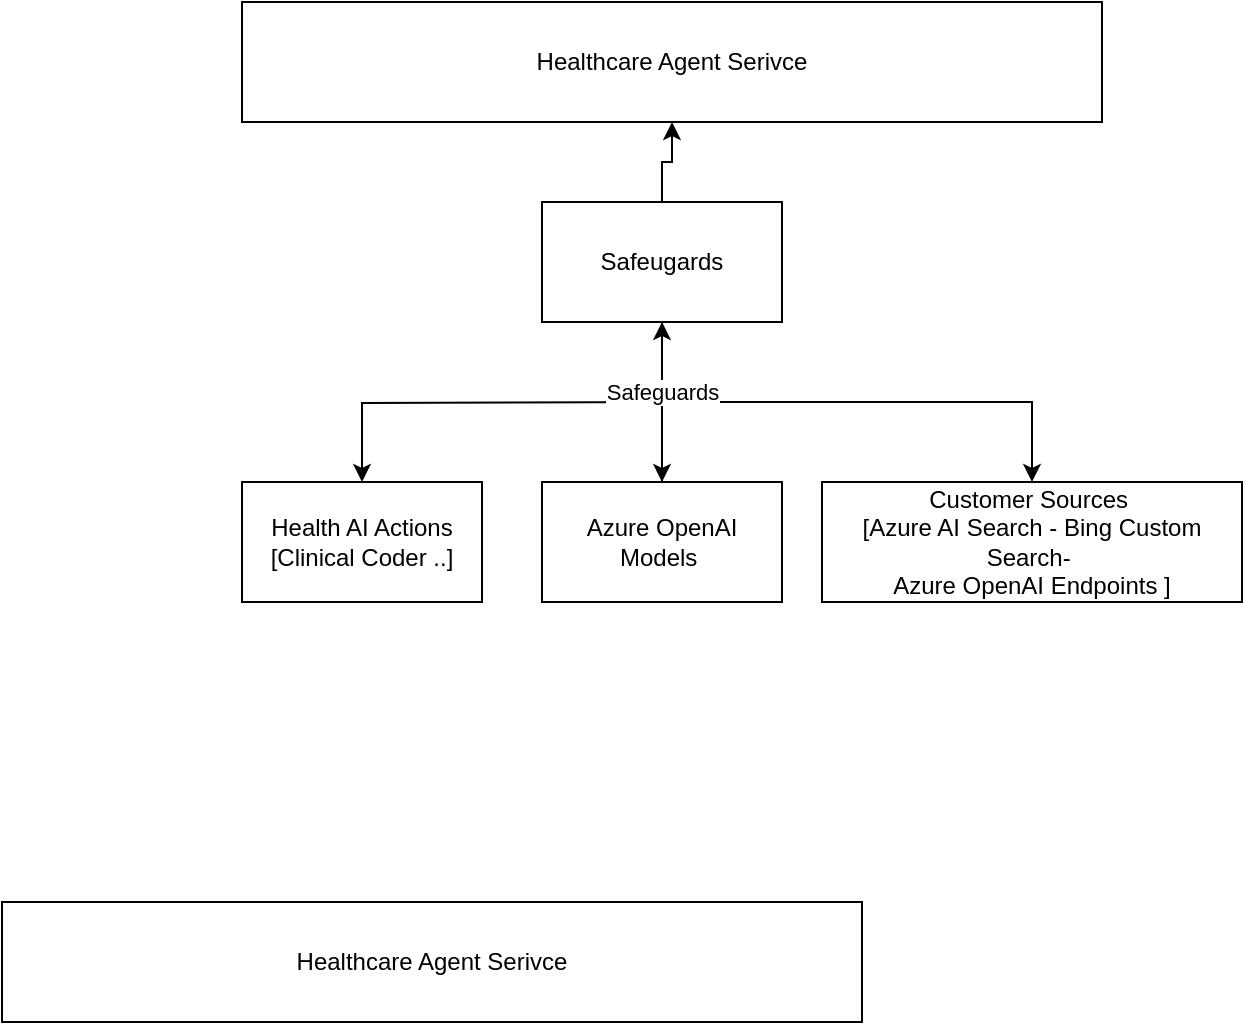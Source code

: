 <mxfile version="24.8.4">
  <diagram name="Page-1" id="gJE2AnwYcfwifxKgHytU">
    <mxGraphModel dx="2026" dy="1146" grid="1" gridSize="10" guides="1" tooltips="1" connect="1" arrows="1" fold="1" page="1" pageScale="1" pageWidth="850" pageHeight="1100" math="0" shadow="0">
      <root>
        <mxCell id="0" />
        <mxCell id="1" parent="0" />
        <mxCell id="HyDi90Ld1Z15yoM46pRp-3" value="" style="edgeStyle=orthogonalEdgeStyle;rounded=0;orthogonalLoop=1;jettySize=auto;html=1;" edge="1" parent="1" source="HyDi90Ld1Z15yoM46pRp-1" target="HyDi90Ld1Z15yoM46pRp-2">
          <mxGeometry relative="1" as="geometry" />
        </mxCell>
        <mxCell id="HyDi90Ld1Z15yoM46pRp-5" value="" style="edgeStyle=orthogonalEdgeStyle;rounded=0;orthogonalLoop=1;jettySize=auto;html=1;exitX=0.5;exitY=1;exitDx=0;exitDy=0;" edge="1" parent="1" source="HyDi90Ld1Z15yoM46pRp-1" target="HyDi90Ld1Z15yoM46pRp-4">
          <mxGeometry relative="1" as="geometry" />
        </mxCell>
        <mxCell id="HyDi90Ld1Z15yoM46pRp-7" value="" style="edgeStyle=orthogonalEdgeStyle;rounded=0;orthogonalLoop=1;jettySize=auto;html=1;" edge="1" parent="1" target="HyDi90Ld1Z15yoM46pRp-6">
          <mxGeometry relative="1" as="geometry">
            <mxPoint x="450" y="590" as="sourcePoint" />
          </mxGeometry>
        </mxCell>
        <mxCell id="HyDi90Ld1Z15yoM46pRp-11" value="" style="edgeStyle=orthogonalEdgeStyle;rounded=0;orthogonalLoop=1;jettySize=auto;html=1;" edge="1" parent="1" source="HyDi90Ld1Z15yoM46pRp-1" target="HyDi90Ld1Z15yoM46pRp-8">
          <mxGeometry relative="1" as="geometry" />
        </mxCell>
        <mxCell id="HyDi90Ld1Z15yoM46pRp-1" value="Safeugards" style="rounded=0;whiteSpace=wrap;html=1;" vertex="1" parent="1">
          <mxGeometry x="380" y="490" width="120" height="60" as="geometry" />
        </mxCell>
        <mxCell id="HyDi90Ld1Z15yoM46pRp-9" value="" style="edgeStyle=orthogonalEdgeStyle;rounded=0;orthogonalLoop=1;jettySize=auto;html=1;entryX=0.5;entryY=1;entryDx=0;entryDy=0;" edge="1" parent="1" source="HyDi90Ld1Z15yoM46pRp-2" target="HyDi90Ld1Z15yoM46pRp-1">
          <mxGeometry relative="1" as="geometry" />
        </mxCell>
        <mxCell id="HyDi90Ld1Z15yoM46pRp-10" value="Safeguards" style="edgeLabel;html=1;align=center;verticalAlign=middle;resizable=0;points=[];" vertex="1" connectable="0" parent="HyDi90Ld1Z15yoM46pRp-9">
          <mxGeometry x="0.133" relative="1" as="geometry">
            <mxPoint as="offset" />
          </mxGeometry>
        </mxCell>
        <mxCell id="HyDi90Ld1Z15yoM46pRp-2" value="Azure OpenAI Models&amp;nbsp;" style="rounded=0;whiteSpace=wrap;html=1;" vertex="1" parent="1">
          <mxGeometry x="380" y="630" width="120" height="60" as="geometry" />
        </mxCell>
        <mxCell id="HyDi90Ld1Z15yoM46pRp-4" value="Customer Sources&amp;nbsp;&lt;div&gt;[Azure AI Search - Bing Custom Search-&amp;nbsp;&lt;br&gt;Azure OpenAI Endpoints ]&lt;/div&gt;" style="whiteSpace=wrap;html=1;rounded=0;" vertex="1" parent="1">
          <mxGeometry x="520" y="630" width="210" height="60" as="geometry" />
        </mxCell>
        <mxCell id="HyDi90Ld1Z15yoM46pRp-6" value="Health AI Actions&lt;div&gt;[Clinical Coder ..]&lt;/div&gt;" style="rounded=0;whiteSpace=wrap;html=1;" vertex="1" parent="1">
          <mxGeometry x="230" y="630" width="120" height="60" as="geometry" />
        </mxCell>
        <mxCell id="HyDi90Ld1Z15yoM46pRp-8" value="Healthcare Agent Serivce" style="whiteSpace=wrap;html=1;rounded=0;" vertex="1" parent="1">
          <mxGeometry x="230" y="390" width="430" height="60" as="geometry" />
        </mxCell>
        <mxCell id="HyDi90Ld1Z15yoM46pRp-12" value="Healthcare Agent Serivce" style="whiteSpace=wrap;html=1;rounded=0;" vertex="1" parent="1">
          <mxGeometry x="110" y="840" width="430" height="60" as="geometry" />
        </mxCell>
      </root>
    </mxGraphModel>
  </diagram>
</mxfile>
